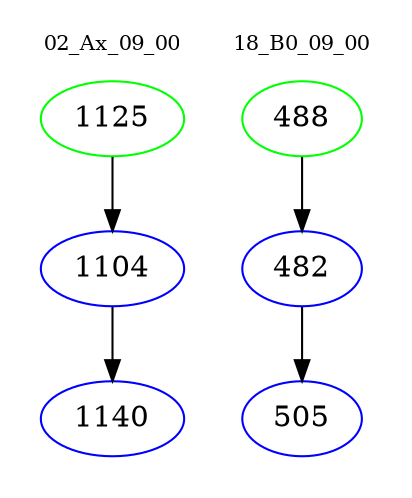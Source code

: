 digraph{
subgraph cluster_0 {
color = white
label = "02_Ax_09_00";
fontsize=10;
T0_1125 [label="1125", color="green"]
T0_1125 -> T0_1104 [color="black"]
T0_1104 [label="1104", color="blue"]
T0_1104 -> T0_1140 [color="black"]
T0_1140 [label="1140", color="blue"]
}
subgraph cluster_1 {
color = white
label = "18_B0_09_00";
fontsize=10;
T1_488 [label="488", color="green"]
T1_488 -> T1_482 [color="black"]
T1_482 [label="482", color="blue"]
T1_482 -> T1_505 [color="black"]
T1_505 [label="505", color="blue"]
}
}
